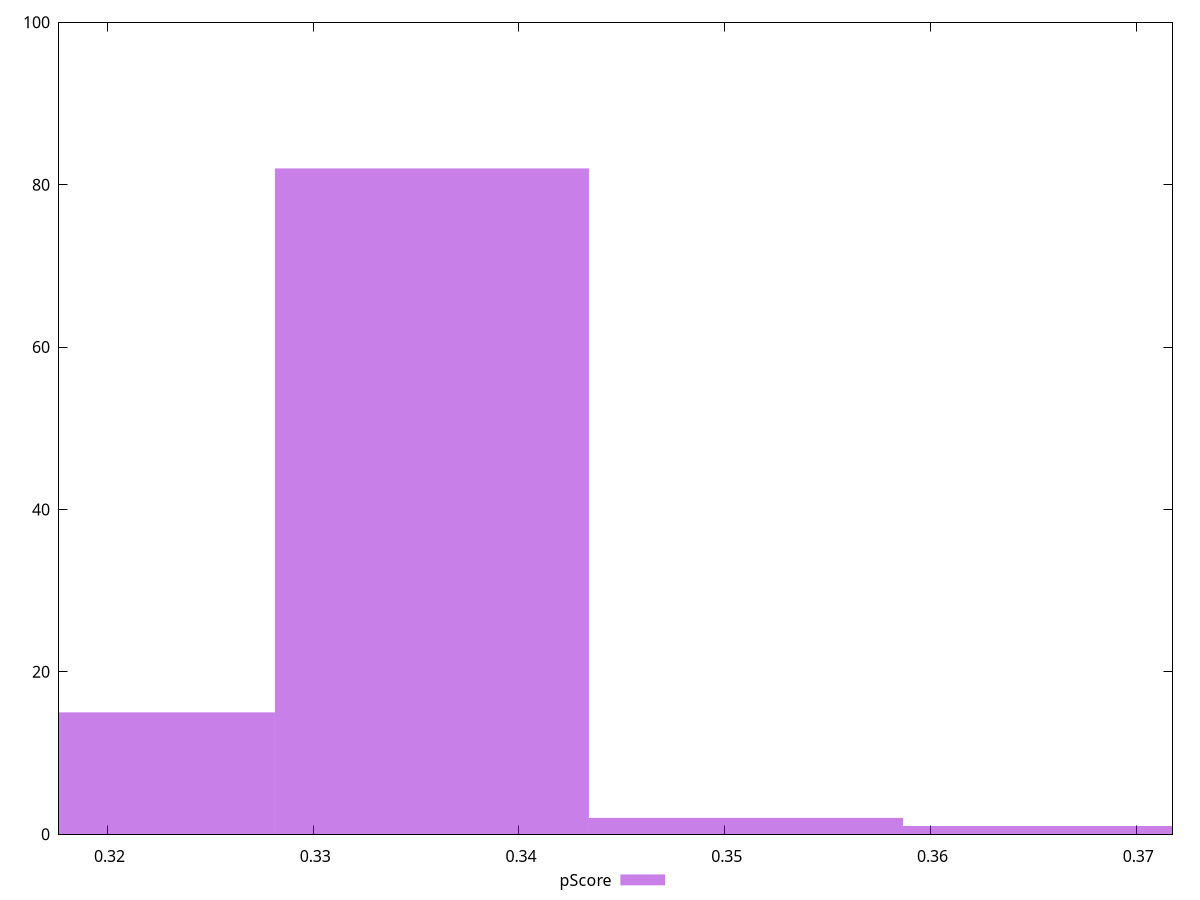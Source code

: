 reset

$pScore <<EOF
0.33577125746994724 82
0.32050892758494964 15
0.3662959172399425 1
0.3510335873549449 2
EOF

set key outside below
set boxwidth 0.015262329884997603
set xrange [0.3176470588235294:0.37176470588235294]
set yrange [0:100]
set trange [0:100]
set style fill transparent solid 0.5 noborder
set terminal svg size 640, 490 enhanced background rgb 'white'
set output "report_00026_2021-02-22T21:38:55.199Z/unused-javascript/samples/pages+cached+noadtech/pScore/histogram.svg"

plot $pScore title "pScore" with boxes

reset

